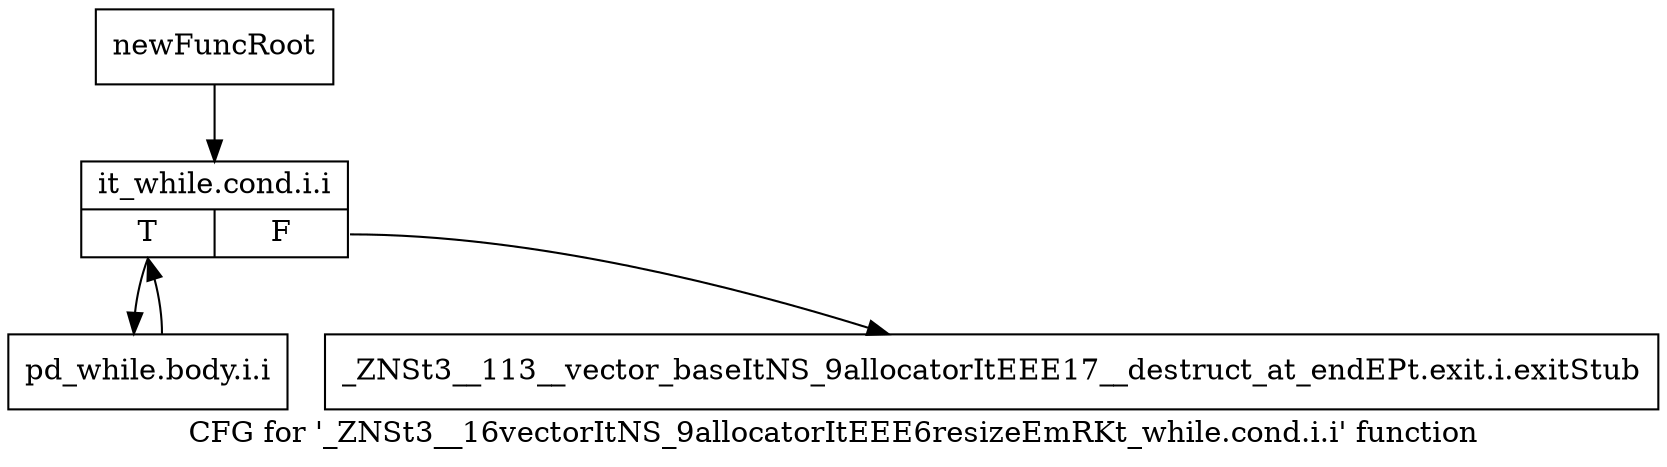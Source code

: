 digraph "CFG for '_ZNSt3__16vectorItNS_9allocatorItEEE6resizeEmRKt_while.cond.i.i' function" {
	label="CFG for '_ZNSt3__16vectorItNS_9allocatorItEEE6resizeEmRKt_while.cond.i.i' function";

	Node0xa02e230 [shape=record,label="{newFuncRoot}"];
	Node0xa02e230 -> Node0xa02e2d0;
	Node0xa02e280 [shape=record,label="{_ZNSt3__113__vector_baseItNS_9allocatorItEEE17__destruct_at_endEPt.exit.i.exitStub}"];
	Node0xa02e2d0 [shape=record,label="{it_while.cond.i.i|{<s0>T|<s1>F}}"];
	Node0xa02e2d0:s0 -> Node0xa02e320;
	Node0xa02e2d0:s1 -> Node0xa02e280;
	Node0xa02e320 [shape=record,label="{pd_while.body.i.i}"];
	Node0xa02e320 -> Node0xa02e2d0;
}
